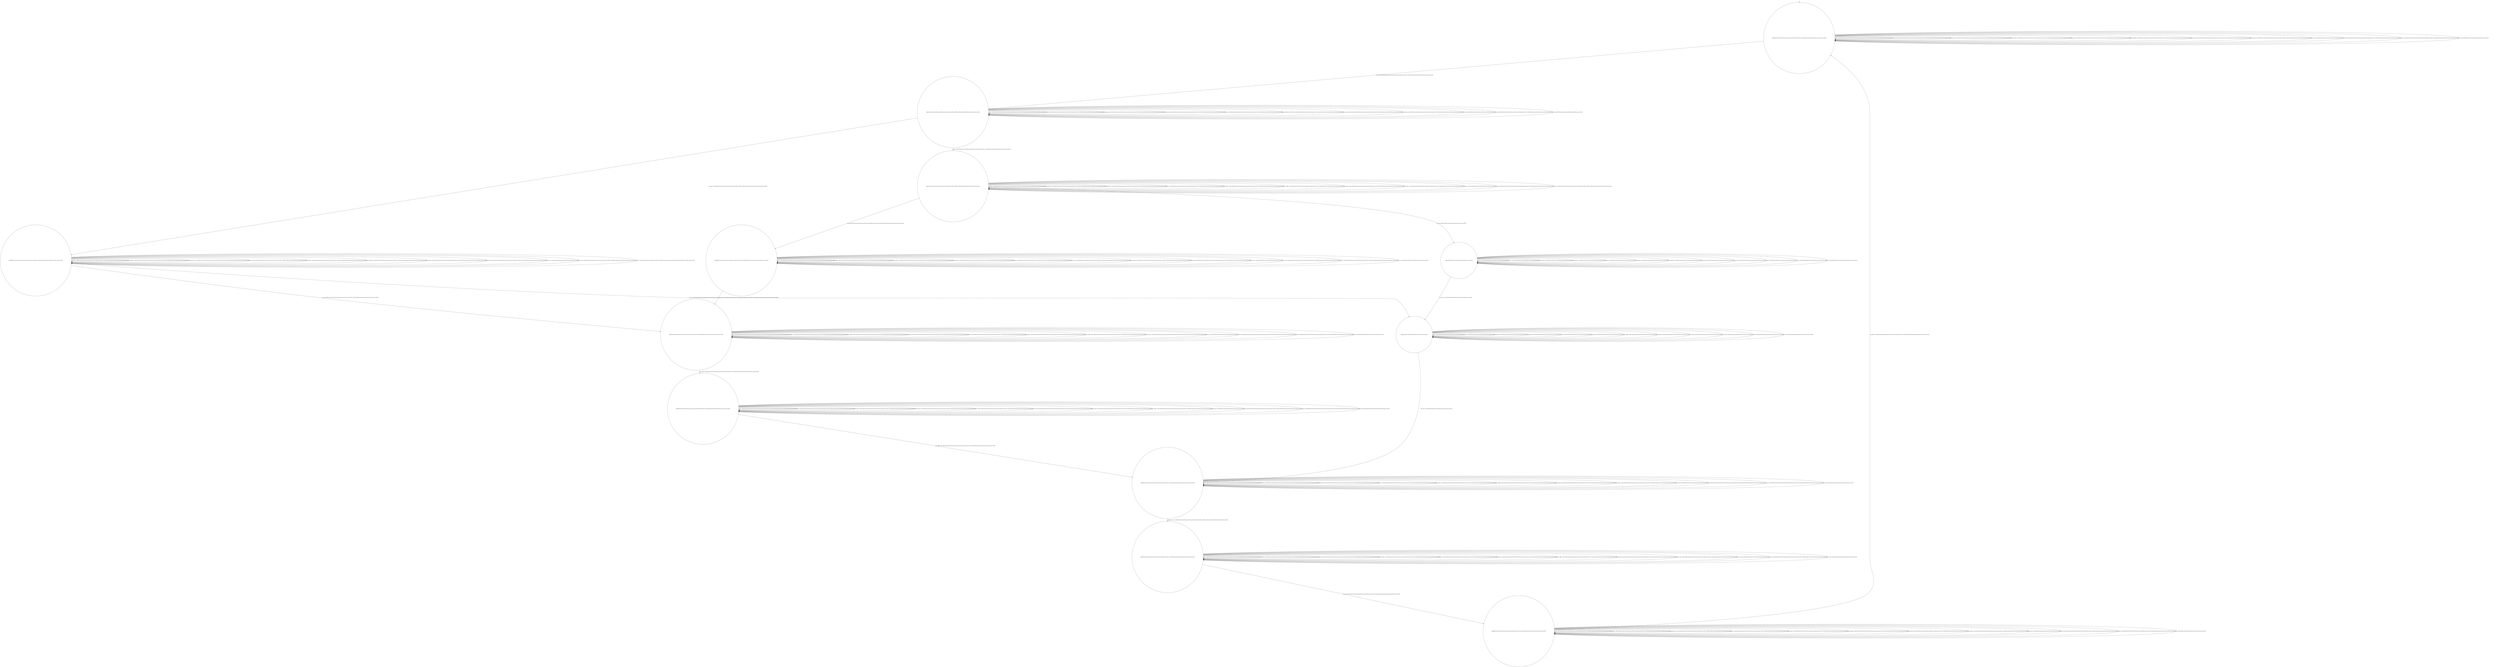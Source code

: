 digraph g {
	edge [lblstyle="above, sloped"];
	s0 [shape="circle" label="0@[((EUR and CAP and TON and not DOL and not TEA and not COF) or (EUR and TEA and CAP and TON and not DOL and not COF))]"];
	s1 [shape="circle" label="1@[((EUR and CAP and TON and not DOL and not TEA and not COF) or (EUR and TEA and CAP and TON and not DOL and not COF))]"];
	s2 [shape="circle" label="2@[((EUR and CAP and TON and not DOL and not TEA and not COF) or (EUR and TEA and CAP and TON and not DOL and not COF))]"];
	s3 [shape="circle" label="3@[((EUR and CAP and TON and not DOL and not TEA and not COF) or (EUR and TEA and CAP and TON and not DOL and not COF))]"];
	s4 [shape="circle" label="4@[((EUR and CAP and TON and not DOL and not TEA and not COF) or (EUR and TEA and CAP and TON and not DOL and not COF))]"];
	s5 [shape="circle" label="5@[((EUR and CAP and TON and not DOL and not TEA and not COF) or (EUR and TEA and CAP and TON and not DOL and not COF))]"];
	s6 [shape="circle" label="6@[((EUR and CAP and TON and not DOL and not TEA and not COF) or (EUR and TEA and CAP and TON and not DOL and not COF))]"];
	s7 [shape="circle" label="7@[((EUR and CAP and TON and not DOL and not TEA and not COF) or (EUR and TEA and CAP and TON and not DOL and not COF))]"];
	s8 [shape="circle" label="8@[((EUR and CAP and TON and not DOL and not TEA and not COF) or (EUR and TEA and CAP and TON and not DOL and not COF))]"];
	s9 [shape="circle" label="9@[((EUR and CAP and TON and not DOL and not TEA and not COF) or (EUR and TEA and CAP and TON and not DOL and not COF))]"];
	s10 [shape="circle" label="10@[((EUR and TEA and CAP and TON and not DOL and not COF))]"];
	s11 [shape="circle" label="11@[((EUR and TEA and CAP and TON and not DOL and not COF))]"];
	s0 -> s0 [label="cap / nok() [((EUR and CAP and TON and not DOL and not TEA and not COF) or (EUR and TEA and CAP and TON and not DOL and not COF))]"];
	s0 -> s0 [label="coffee / nok() [((EUR and CAP and TON and not DOL and not TEA and not COF) or (EUR and TEA and CAP and TON and not DOL and not COF))]"];
	s0 -> s0 [label="cup_taken / nok() [((EUR and CAP and TON and not DOL and not TEA and not COF) or (EUR and TEA and CAP and TON and not DOL and not COF))]"];
	s0 -> s0 [label="display_done / nok() [((EUR and CAP and TON and not DOL and not TEA and not COF) or (EUR and TEA and CAP and TON and not DOL and not COF))]"];
	s0 -> s1 [label="euro / ok() [((EUR and CAP and TON and not DOL and not TEA and not COF) or (EUR and TEA and CAP and TON and not DOL and not COF))]"];
	s0 -> s0 [label="no_sugar / nok() [((EUR and CAP and TON and not DOL and not TEA and not COF) or (EUR and TEA and CAP and TON and not DOL and not COF))]"];
	s0 -> s0 [label="pour_coffee / nok() [((EUR and CAP and TON and not DOL and not TEA and not COF) or (EUR and TEA and CAP and TON and not DOL and not COF))]"];
	s0 -> s0 [label="pour_milk / nok() [((EUR and CAP and TON and not DOL and not TEA and not COF) or (EUR and TEA and CAP and TON and not DOL and not COF))]"];
	s0 -> s0 [label="pour_sugar / nok() [((EUR and CAP and TON and not DOL and not TEA and not COF) or (EUR and TEA and CAP and TON and not DOL and not COF))]"];
	s0 -> s0 [label="pour_tea / nok() [((EUR and TEA and CAP and TON and not DOL and not COF))]"];
	s0 -> s0 [label="ring / nok() [((EUR and CAP and TON and not DOL and not TEA and not COF) or (EUR and TEA and CAP and TON and not DOL and not COF))]"];
	s0 -> s0 [label="sugar / nok() [((EUR and CAP and TON and not DOL and not TEA and not COF) or (EUR and TEA and CAP and TON and not DOL and not COF))]"];
	s0 -> s0 [label="tea / nok() [((EUR and TEA and CAP and TON and not DOL and not COF))]"];
	s1 -> s1 [label="cap / nok() [((EUR and CAP and TON and not DOL and not TEA and not COF) or (EUR and TEA and CAP and TON and not DOL and not COF))]"];
	s1 -> s1 [label="coffee / nok() [((EUR and CAP and TON and not DOL and not TEA and not COF) or (EUR and TEA and CAP and TON and not DOL and not COF))]"];
	s1 -> s1 [label="cup_taken / nok() [((EUR and CAP and TON and not DOL and not TEA and not COF) or (EUR and TEA and CAP and TON and not DOL and not COF))]"];
	s1 -> s1 [label="display_done / nok() [((EUR and CAP and TON and not DOL and not TEA and not COF) or (EUR and TEA and CAP and TON and not DOL and not COF))]"];
	s1 -> s1 [label="euro / nok() [((EUR and CAP and TON and not DOL and not TEA and not COF) or (EUR and TEA and CAP and TON and not DOL and not COF))]"];
	s1 -> s2 [label="no_sugar / ok() [((EUR and CAP and TON and not DOL and not TEA and not COF) or (EUR and TEA and CAP and TON and not DOL and not COF))]"];
	s1 -> s1 [label="pour_coffee / nok() [((EUR and CAP and TON and not DOL and not TEA and not COF) or (EUR and TEA and CAP and TON and not DOL and not COF))]"];
	s1 -> s1 [label="pour_milk / nok() [((EUR and CAP and TON and not DOL and not TEA and not COF) or (EUR and TEA and CAP and TON and not DOL and not COF))]"];
	s1 -> s1 [label="pour_sugar / nok() [((EUR and CAP and TON and not DOL and not TEA and not COF) or (EUR and TEA and CAP and TON and not DOL and not COF))]"];
	s1 -> s1 [label="pour_tea / nok() [((EUR and TEA and CAP and TON and not DOL and not COF))]"];
	s1 -> s1 [label="ring / nok() [((EUR and CAP and TON and not DOL and not TEA and not COF) or (EUR and TEA and CAP and TON and not DOL and not COF))]"];
	s1 -> s3 [label="sugar / ok() [((EUR and CAP and TON and not DOL and not TEA and not COF) or (EUR and TEA and CAP and TON and not DOL and not COF))]"];
	s1 -> s1 [label="tea / nok() [((EUR and TEA and CAP and TON and not DOL and not COF))]"];
	s2 -> s5 [label="cap / ok() [((EUR and CAP and TON and not DOL and not TEA and not COF) or (EUR and TEA and CAP and TON and not DOL and not COF))]"];
	s2 -> s2 [label="coffee / Ω [((EUR and CAP and TON and not DOL and not TEA and not COF) or (EUR and TEA and CAP and TON and not DOL and not COF))]"];
	s2 -> s2 [label="cup_taken / nok() [((EUR and CAP and TON and not DOL and not TEA and not COF) or (EUR and TEA and CAP and TON and not DOL and not COF))]"];
	s2 -> s2 [label="display_done / nok() [((EUR and CAP and TON and not DOL and not TEA and not COF) or (EUR and TEA and CAP and TON and not DOL and not COF))]"];
	s2 -> s2 [label="euro / nok() [((EUR and CAP and TON and not DOL and not TEA and not COF) or (EUR and TEA and CAP and TON and not DOL and not COF))]"];
	s2 -> s2 [label="no_sugar / nok() [((EUR and CAP and TON and not DOL and not TEA and not COF) or (EUR and TEA and CAP and TON and not DOL and not COF))]"];
	s2 -> s2 [label="pour_coffee / nok() [((EUR and CAP and TON and not DOL and not TEA and not COF) or (EUR and TEA and CAP and TON and not DOL and not COF))]"];
	s2 -> s2 [label="pour_milk / nok() [((EUR and CAP and TON and not DOL and not TEA and not COF) or (EUR and TEA and CAP and TON and not DOL and not COF))]"];
	s2 -> s2 [label="pour_sugar / nok() [((EUR and CAP and TON and not DOL and not TEA and not COF) or (EUR and TEA and CAP and TON and not DOL and not COF))]"];
	s2 -> s2 [label="pour_tea / nok() [((EUR and TEA and CAP and TON and not DOL and not COF))]"];
	s2 -> s2 [label="ring / nok() [((EUR and CAP and TON and not DOL and not TEA and not COF) or (EUR and TEA and CAP and TON and not DOL and not COF))]"];
	s2 -> s2 [label="sugar / void() [((EUR and CAP and TON and not DOL and not TEA and not COF) or (EUR and TEA and CAP and TON and not DOL and not COF))]"];
	s2 -> s11 [label="tea / ok() [((EUR and TEA and CAP and TON and not DOL and not COF))]"];
	s3 -> s4 [label="cap / ok() [((EUR and CAP and TON and not DOL and not TEA and not COF) or (EUR and TEA and CAP and TON and not DOL and not COF))]"];
	s3 -> s3 [label="coffee / Ω [((EUR and CAP and TON and not DOL and not TEA and not COF) or (EUR and TEA and CAP and TON and not DOL and not COF))]"];
	s3 -> s3 [label="cup_taken / nok() [((EUR and CAP and TON and not DOL and not TEA and not COF) or (EUR and TEA and CAP and TON and not DOL and not COF))]"];
	s3 -> s3 [label="display_done / nok() [((EUR and CAP and TON and not DOL and not TEA and not COF) or (EUR and TEA and CAP and TON and not DOL and not COF))]"];
	s3 -> s3 [label="euro / nok() [((EUR and CAP and TON and not DOL and not TEA and not COF) or (EUR and TEA and CAP and TON and not DOL and not COF))]"];
	s3 -> s3 [label="no_sugar / void() [((EUR and CAP and TON and not DOL and not TEA and not COF) or (EUR and TEA and CAP and TON and not DOL and not COF))]"];
	s3 -> s3 [label="pour_coffee / nok() [((EUR and CAP and TON and not DOL and not TEA and not COF) or (EUR and TEA and CAP and TON and not DOL and not COF))]"];
	s3 -> s3 [label="pour_milk / nok() [((EUR and CAP and TON and not DOL and not TEA and not COF) or (EUR and TEA and CAP and TON and not DOL and not COF))]"];
	s3 -> s3 [label="pour_sugar / nok() [((EUR and CAP and TON and not DOL and not TEA and not COF) or (EUR and TEA and CAP and TON and not DOL and not COF))]"];
	s3 -> s3 [label="pour_tea / nok() [((EUR and TEA and CAP and TON and not DOL and not COF))]"];
	s3 -> s3 [label="ring / nok() [((EUR and CAP and TON and not DOL and not TEA and not COF) or (EUR and TEA and CAP and TON and not DOL and not COF))]"];
	s3 -> s3 [label="sugar / nok() [((EUR and CAP and TON and not DOL and not TEA and not COF) or (EUR and TEA and CAP and TON and not DOL and not COF))]"];
	s3 -> s10 [label="tea / ok() [((EUR and TEA and CAP and TON and not DOL and not COF))]"];
	s4 -> s4 [label="cap / nok() [((EUR and CAP and TON and not DOL and not TEA and not COF) or (EUR and TEA and CAP and TON and not DOL and not COF))]"];
	s4 -> s4 [label="coffee / void() [((EUR and CAP and TON and not DOL and not TEA and not COF) or (EUR and TEA and CAP and TON and not DOL and not COF))]"];
	s4 -> s4 [label="cup_taken / nok() [((EUR and CAP and TON and not DOL and not TEA and not COF) or (EUR and TEA and CAP and TON and not DOL and not COF))]"];
	s4 -> s4 [label="display_done / nok() [((EUR and CAP and TON and not DOL and not TEA and not COF) or (EUR and TEA and CAP and TON and not DOL and not COF))]"];
	s4 -> s4 [label="euro / nok() [((EUR and CAP and TON and not DOL and not TEA and not COF) or (EUR and TEA and CAP and TON and not DOL and not COF))]"];
	s4 -> s4 [label="no_sugar / nok() [((EUR and CAP and TON and not DOL and not TEA and not COF) or (EUR and TEA and CAP and TON and not DOL and not COF))]"];
	s4 -> s4 [label="pour_coffee / nok() [((EUR and CAP and TON and not DOL and not TEA and not COF) or (EUR and TEA and CAP and TON and not DOL and not COF))]"];
	s4 -> s4 [label="pour_milk / nok() [((EUR and CAP and TON and not DOL and not TEA and not COF) or (EUR and TEA and CAP and TON and not DOL and not COF))]"];
	s4 -> s5 [label="pour_sugar / ok() [((EUR and CAP and TON and not DOL and not TEA and not COF) or (EUR and TEA and CAP and TON and not DOL and not COF))]"];
	s4 -> s4 [label="pour_tea / nok() [((EUR and TEA and CAP and TON and not DOL and not COF))]"];
	s4 -> s4 [label="ring / nok() [((EUR and CAP and TON and not DOL and not TEA and not COF) or (EUR and TEA and CAP and TON and not DOL and not COF))]"];
	s4 -> s4 [label="sugar / nok() [((EUR and CAP and TON and not DOL and not TEA and not COF) or (EUR and TEA and CAP and TON and not DOL and not COF))]"];
	s4 -> s4 [label="tea / void() [((EUR and TEA and CAP and TON and not DOL and not COF))]"];
	s5 -> s5 [label="cap / nok() [((EUR and CAP and TON and not DOL and not TEA and not COF) or (EUR and TEA and CAP and TON and not DOL and not COF))]"];
	s5 -> s5 [label="coffee / void() [((EUR and CAP and TON and not DOL and not TEA and not COF) or (EUR and TEA and CAP and TON and not DOL and not COF))]"];
	s5 -> s5 [label="cup_taken / nok() [((EUR and CAP and TON and not DOL and not TEA and not COF) or (EUR and TEA and CAP and TON and not DOL and not COF))]"];
	s5 -> s5 [label="display_done / nok() [((EUR and CAP and TON and not DOL and not TEA and not COF) or (EUR and TEA and CAP and TON and not DOL and not COF))]"];
	s5 -> s5 [label="euro / nok() [((EUR and CAP and TON and not DOL and not TEA and not COF) or (EUR and TEA and CAP and TON and not DOL and not COF))]"];
	s5 -> s5 [label="no_sugar / nok() [((EUR and CAP and TON and not DOL and not TEA and not COF) or (EUR and TEA and CAP and TON and not DOL and not COF))]"];
	s5 -> s5 [label="pour_coffee / nok() [((EUR and CAP and TON and not DOL and not TEA and not COF) or (EUR and TEA and CAP and TON and not DOL and not COF))]"];
	s5 -> s6 [label="pour_milk / ok() [((EUR and CAP and TON and not DOL and not TEA and not COF) or (EUR and TEA and CAP and TON and not DOL and not COF))]"];
	s5 -> s5 [label="pour_sugar / nok() [((EUR and CAP and TON and not DOL and not TEA and not COF) or (EUR and TEA and CAP and TON and not DOL and not COF))]"];
	s5 -> s5 [label="pour_tea / nok() [((EUR and TEA and CAP and TON and not DOL and not COF))]"];
	s5 -> s5 [label="ring / nok() [((EUR and CAP and TON and not DOL and not TEA and not COF) or (EUR and TEA and CAP and TON and not DOL and not COF))]"];
	s5 -> s5 [label="sugar / nok() [((EUR and CAP and TON and not DOL and not TEA and not COF) or (EUR and TEA and CAP and TON and not DOL and not COF))]"];
	s5 -> s5 [label="tea / void() [((EUR and TEA and CAP and TON and not DOL and not COF))]"];
	s6 -> s6 [label="cap / nok() [((EUR and CAP and TON and not DOL and not TEA and not COF) or (EUR and TEA and CAP and TON and not DOL and not COF))]"];
	s6 -> s6 [label="coffee / nok() [((EUR and CAP and TON and not DOL and not TEA and not COF) or (EUR and TEA and CAP and TON and not DOL and not COF))]"];
	s6 -> s6 [label="cup_taken / nok() [((EUR and CAP and TON and not DOL and not TEA and not COF) or (EUR and TEA and CAP and TON and not DOL and not COF))]"];
	s6 -> s6 [label="display_done / nok() [((EUR and CAP and TON and not DOL and not TEA and not COF) or (EUR and TEA and CAP and TON and not DOL and not COF))]"];
	s6 -> s6 [label="euro / nok() [((EUR and CAP and TON and not DOL and not TEA and not COF) or (EUR and TEA and CAP and TON and not DOL and not COF))]"];
	s6 -> s6 [label="no_sugar / nok() [((EUR and CAP and TON and not DOL and not TEA and not COF) or (EUR and TEA and CAP and TON and not DOL and not COF))]"];
	s6 -> s7 [label="pour_coffee / ok() [((EUR and CAP and TON and not DOL and not TEA and not COF) or (EUR and TEA and CAP and TON and not DOL and not COF))]"];
	s6 -> s6 [label="pour_milk / nok() [((EUR and CAP and TON and not DOL and not TEA and not COF) or (EUR and TEA and CAP and TON and not DOL and not COF))]"];
	s6 -> s6 [label="pour_sugar / nok() [((EUR and CAP and TON and not DOL and not TEA and not COF) or (EUR and TEA and CAP and TON and not DOL and not COF))]"];
	s6 -> s6 [label="pour_tea / nok() [((EUR and TEA and CAP and TON and not DOL and not COF))]"];
	s6 -> s6 [label="ring / nok() [((EUR and CAP and TON and not DOL and not TEA and not COF) or (EUR and TEA and CAP and TON and not DOL and not COF))]"];
	s6 -> s6 [label="sugar / nok() [((EUR and CAP and TON and not DOL and not TEA and not COF) or (EUR and TEA and CAP and TON and not DOL and not COF))]"];
	s6 -> s6 [label="tea / nok() [((EUR and TEA and CAP and TON and not DOL and not COF))]"];
	s7 -> s7 [label="cap / nok() [((EUR and CAP and TON and not DOL and not TEA and not COF) or (EUR and TEA and CAP and TON and not DOL and not COF))]"];
	s7 -> s7 [label="coffee / nok() [((EUR and CAP and TON and not DOL and not TEA and not COF) or (EUR and TEA and CAP and TON and not DOL and not COF))]"];
	s7 -> s7 [label="cup_taken / nok() [((EUR and CAP and TON and not DOL and not TEA and not COF) or (EUR and TEA and CAP and TON and not DOL and not COF))]"];
	s7 -> s8 [label="display_done / ok() [((EUR and CAP and TON and not DOL and not TEA and not COF) or (EUR and TEA and CAP and TON and not DOL and not COF))]"];
	s7 -> s7 [label="euro / nok() [((EUR and CAP and TON and not DOL and not TEA and not COF) or (EUR and TEA and CAP and TON and not DOL and not COF))]"];
	s7 -> s7 [label="no_sugar / nok() [((EUR and CAP and TON and not DOL and not TEA and not COF) or (EUR and TEA and CAP and TON and not DOL and not COF))]"];
	s7 -> s7 [label="pour_coffee / nok() [((EUR and CAP and TON and not DOL and not TEA and not COF) or (EUR and TEA and CAP and TON and not DOL and not COF))]"];
	s7 -> s7 [label="pour_milk / nok() [((EUR and CAP and TON and not DOL and not TEA and not COF) or (EUR and TEA and CAP and TON and not DOL and not COF))]"];
	s7 -> s7 [label="pour_sugar / nok() [((EUR and CAP and TON and not DOL and not TEA and not COF) or (EUR and TEA and CAP and TON and not DOL and not COF))]"];
	s7 -> s7 [label="pour_tea / nok() [((EUR and TEA and CAP and TON and not DOL and not COF))]"];
	s7 -> s7 [label="ring / nok() [((EUR and CAP and TON and not DOL and not TEA and not COF) or (EUR and TEA and CAP and TON and not DOL and not COF))]"];
	s7 -> s7 [label="sugar / nok() [((EUR and CAP and TON and not DOL and not TEA and not COF) or (EUR and TEA and CAP and TON and not DOL and not COF))]"];
	s7 -> s7 [label="tea / nok() [((EUR and TEA and CAP and TON and not DOL and not COF))]"];
	s8 -> s8 [label="cap / nok() [((EUR and CAP and TON and not DOL and not TEA and not COF) or (EUR and TEA and CAP and TON and not DOL and not COF))]"];
	s8 -> s8 [label="coffee / nok() [((EUR and CAP and TON and not DOL and not TEA and not COF) or (EUR and TEA and CAP and TON and not DOL and not COF))]"];
	s8 -> s8 [label="cup_taken / nok() [((EUR and CAP and TON and not DOL and not TEA and not COF) or (EUR and TEA and CAP and TON and not DOL and not COF))]"];
	s8 -> s8 [label="display_done / nok() [((EUR and CAP and TON and not DOL and not TEA and not COF) or (EUR and TEA and CAP and TON and not DOL and not COF))]"];
	s8 -> s8 [label="euro / nok() [((EUR and CAP and TON and not DOL and not TEA and not COF) or (EUR and TEA and CAP and TON and not DOL and not COF))]"];
	s8 -> s8 [label="no_sugar / nok() [((EUR and CAP and TON and not DOL and not TEA and not COF) or (EUR and TEA and CAP and TON and not DOL and not COF))]"];
	s8 -> s8 [label="pour_coffee / nok() [((EUR and CAP and TON and not DOL and not TEA and not COF) or (EUR and TEA and CAP and TON and not DOL and not COF))]"];
	s8 -> s8 [label="pour_milk / nok() [((EUR and CAP and TON and not DOL and not TEA and not COF) or (EUR and TEA and CAP and TON and not DOL and not COF))]"];
	s8 -> s8 [label="pour_sugar / nok() [((EUR and CAP and TON and not DOL and not TEA and not COF) or (EUR and TEA and CAP and TON and not DOL and not COF))]"];
	s8 -> s8 [label="pour_tea / nok() [((EUR and TEA and CAP and TON and not DOL and not COF))]"];
	s8 -> s9 [label="ring / ok() [((EUR and CAP and TON and not DOL and not TEA and not COF) or (EUR and TEA and CAP and TON and not DOL and not COF))]"];
	s8 -> s8 [label="sugar / nok() [((EUR and CAP and TON and not DOL and not TEA and not COF) or (EUR and TEA and CAP and TON and not DOL and not COF))]"];
	s8 -> s8 [label="tea / nok() [((EUR and TEA and CAP and TON and not DOL and not COF))]"];
	s9 -> s9 [label="cap / nok() [((EUR and CAP and TON and not DOL and not TEA and not COF) or (EUR and TEA and CAP and TON and not DOL and not COF))]"];
	s9 -> s9 [label="coffee / nok() [((EUR and CAP and TON and not DOL and not TEA and not COF) or (EUR and TEA and CAP and TON and not DOL and not COF))]"];
	s9 -> s0 [label="cup_taken / ok() [((EUR and CAP and TON and not DOL and not TEA and not COF) or (EUR and TEA and CAP and TON and not DOL and not COF))]"];
	s9 -> s9 [label="display_done / nok() [((EUR and CAP and TON and not DOL and not TEA and not COF) or (EUR and TEA and CAP and TON and not DOL and not COF))]"];
	s9 -> s9 [label="euro / nok() [((EUR and CAP and TON and not DOL and not TEA and not COF) or (EUR and TEA and CAP and TON and not DOL and not COF))]"];
	s9 -> s9 [label="no_sugar / nok() [((EUR and CAP and TON and not DOL and not TEA and not COF) or (EUR and TEA and CAP and TON and not DOL and not COF))]"];
	s9 -> s9 [label="pour_coffee / nok() [((EUR and CAP and TON and not DOL and not TEA and not COF) or (EUR and TEA and CAP and TON and not DOL and not COF))]"];
	s9 -> s9 [label="pour_milk / nok() [((EUR and CAP and TON and not DOL and not TEA and not COF) or (EUR and TEA and CAP and TON and not DOL and not COF))]"];
	s9 -> s9 [label="pour_sugar / nok() [((EUR and CAP and TON and not DOL and not TEA and not COF) or (EUR and TEA and CAP and TON and not DOL and not COF))]"];
	s9 -> s9 [label="pour_tea / nok() [((EUR and TEA and CAP and TON and not DOL and not COF))]"];
	s9 -> s9 [label="ring / nok() [((EUR and CAP and TON and not DOL and not TEA and not COF) or (EUR and TEA and CAP and TON and not DOL and not COF))]"];
	s9 -> s9 [label="sugar / nok() [((EUR and CAP and TON and not DOL and not TEA and not COF) or (EUR and TEA and CAP and TON and not DOL and not COF))]"];
	s9 -> s9 [label="tea / nok() [((EUR and TEA and CAP and TON and not DOL and not COF))]"];
	s10 -> s10 [label="cap / void() [((EUR and TEA and CAP and TON and not DOL and not COF))]"];
	s10 -> s10 [label="coffee / void() [((EUR and TEA and CAP and TON and not DOL and not COF))]"];
	s10 -> s10 [label="cup_taken / nok() [((EUR and TEA and CAP and TON and not DOL and not COF))]"];
	s10 -> s10 [label="display_done / nok() [((EUR and TEA and CAP and TON and not DOL and not COF))]"];
	s10 -> s10 [label="euro / nok() [((EUR and TEA and CAP and TON and not DOL and not COF))]"];
	s10 -> s10 [label="no_sugar / nok() [((EUR and TEA and CAP and TON and not DOL and not COF))]"];
	s10 -> s10 [label="pour_coffee / nok() [((EUR and TEA and CAP and TON and not DOL and not COF))]"];
	s10 -> s10 [label="pour_milk / nok() [((EUR and TEA and CAP and TON and not DOL and not COF))]"];
	s10 -> s11 [label="pour_sugar / ok() [((EUR and TEA and CAP and TON and not DOL and not COF))]"];
	s10 -> s10 [label="pour_tea / nok() [((EUR and TEA and CAP and TON and not DOL and not COF))]"];
	s10 -> s10 [label="ring / nok() [((EUR and TEA and CAP and TON and not DOL and not COF))]"];
	s10 -> s10 [label="sugar / nok() [((EUR and TEA and CAP and TON and not DOL and not COF))]"];
	s10 -> s10 [label="tea / nok() [((EUR and TEA and CAP and TON and not DOL and not COF))]"];
	s11 -> s11 [label="cap / void() [((EUR and TEA and CAP and TON and not DOL and not COF))]"];
	s11 -> s11 [label="coffee / void() [((EUR and TEA and CAP and TON and not DOL and not COF))]"];
	s11 -> s11 [label="cup_taken / nok() [((EUR and TEA and CAP and TON and not DOL and not COF))]"];
	s11 -> s11 [label="display_done / nok() [((EUR and TEA and CAP and TON and not DOL and not COF))]"];
	s11 -> s11 [label="euro / nok() [((EUR and TEA and CAP and TON and not DOL and not COF))]"];
	s11 -> s11 [label="no_sugar / nok() [((EUR and TEA and CAP and TON and not DOL and not COF))]"];
	s11 -> s11 [label="pour_coffee / nok() [((EUR and TEA and CAP and TON and not DOL and not COF))]"];
	s11 -> s11 [label="pour_milk / nok() [((EUR and TEA and CAP and TON and not DOL and not COF))]"];
	s11 -> s11 [label="pour_sugar / nok() [((EUR and TEA and CAP and TON and not DOL and not COF))]"];
	s11 -> s7 [label="pour_tea / ok() [((EUR and TEA and CAP and TON and not DOL and not COF))]"];
	s11 -> s11 [label="ring / nok() [((EUR and TEA and CAP and TON and not DOL and not COF))]"];
	s11 -> s11 [label="sugar / nok() [((EUR and TEA and CAP and TON and not DOL and not COF))]"];
	s11 -> s11 [label="tea / nok() [((EUR and TEA and CAP and TON and not DOL and not COF))]"];
	__start0 [label="" shape="none" width="0" height="0"];
	__start0 -> s0;
}